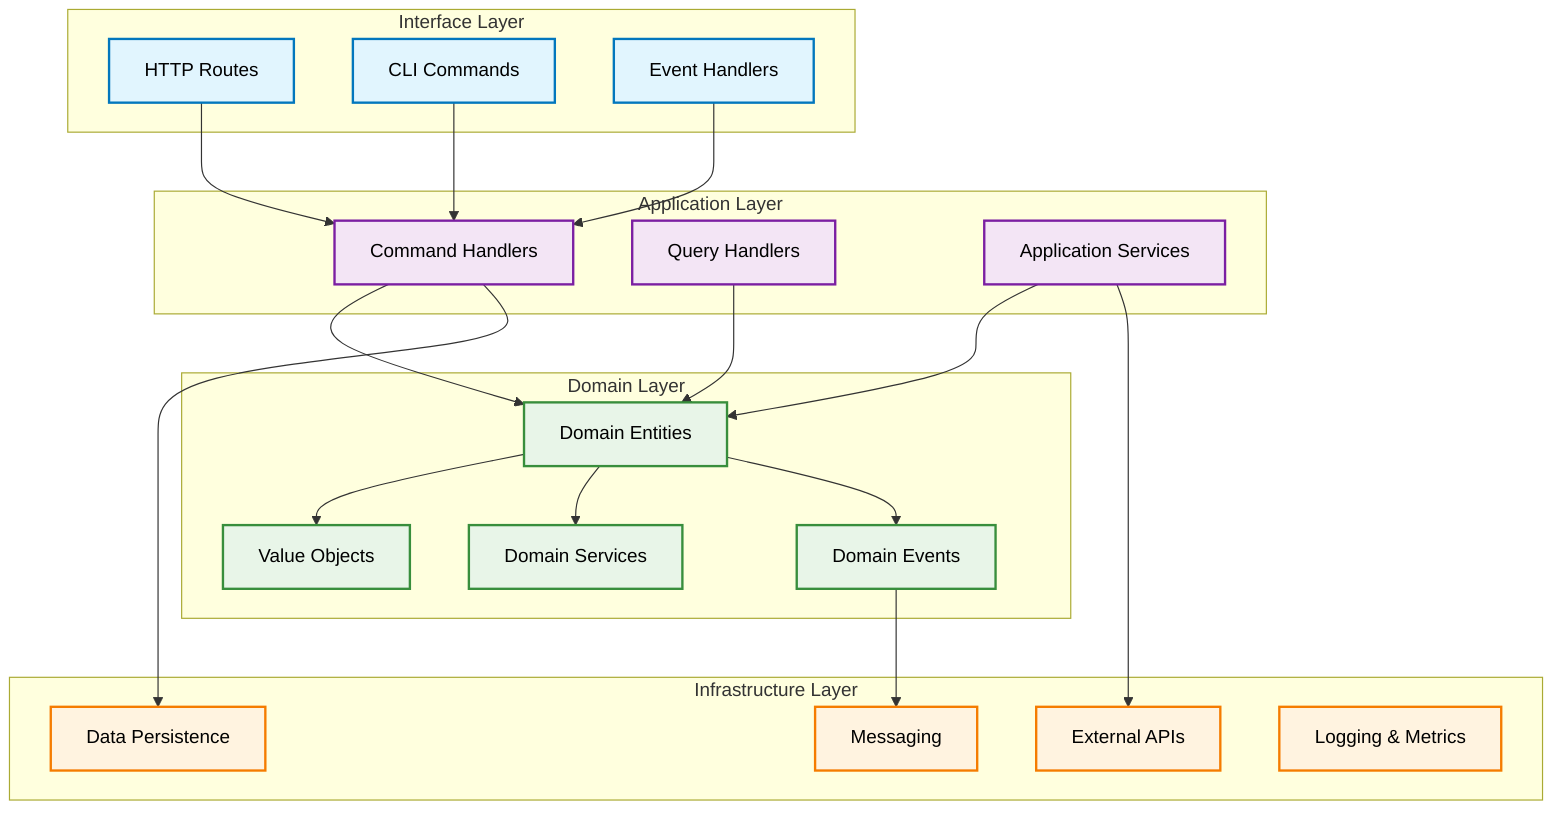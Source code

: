 graph TB
    subgraph "Interface Layer"
        HTTP[HTTP Routes]:::interface
        CLI[CLI Commands]:::interface
        Events[Event Handlers]:::interface
    end

    subgraph "Application Layer"
        Commands[Command Handlers]:::application
        Queries[Query Handlers]:::application
        Services[Application Services]:::application
    end

    subgraph "Domain Layer"
        Entities[Domain Entities]:::domain
        ValueObjects[Value Objects]:::domain
        DomainServices[Domain Services]:::domain
        DomainEvents[Domain Events]:::domain
    end

    subgraph "Infrastructure Layer"
        Persistence[Data Persistence]:::infrastructure
        ExternalAPIs[External APIs]:::infrastructure
        Messaging[Messaging]:::infrastructure
        Logging[Logging & Metrics]:::infrastructure
    end

    HTTP --> Commands
    CLI --> Commands
    Events --> Commands

    Commands --> Entities
    Queries --> Entities
    Services --> Entities

    Commands --> Persistence
    Services --> ExternalAPIs
    DomainEvents --> Messaging

    Entities --> ValueObjects
    Entities --> DomainServices
    Entities --> DomainEvents

    classDef interface fill:#e1f5fe,stroke:#0277bd,stroke-width:2px,color:#000
    classDef application fill:#f3e5f5,stroke:#7b1fa2,stroke-width:2px,color:#000
    classDef domain fill:#e8f5e8,stroke:#388e3c,stroke-width:2px,color:#000
    classDef infrastructure fill:#fff3e0,stroke:#f57c00,stroke-width:2px,color:#000
